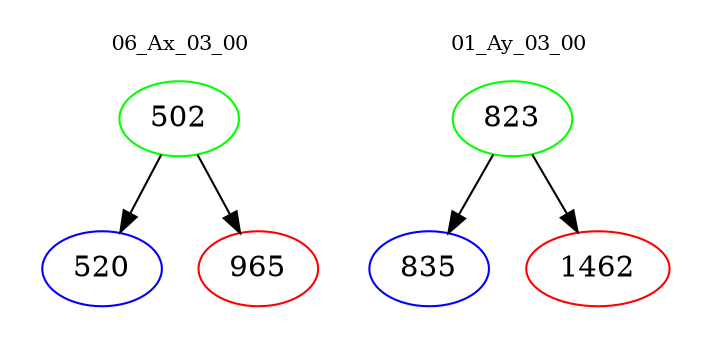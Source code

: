 digraph{
subgraph cluster_0 {
color = white
label = "06_Ax_03_00";
fontsize=10;
T0_502 [label="502", color="green"]
T0_502 -> T0_520 [color="black"]
T0_520 [label="520", color="blue"]
T0_502 -> T0_965 [color="black"]
T0_965 [label="965", color="red"]
}
subgraph cluster_1 {
color = white
label = "01_Ay_03_00";
fontsize=10;
T1_823 [label="823", color="green"]
T1_823 -> T1_835 [color="black"]
T1_835 [label="835", color="blue"]
T1_823 -> T1_1462 [color="black"]
T1_1462 [label="1462", color="red"]
}
}
